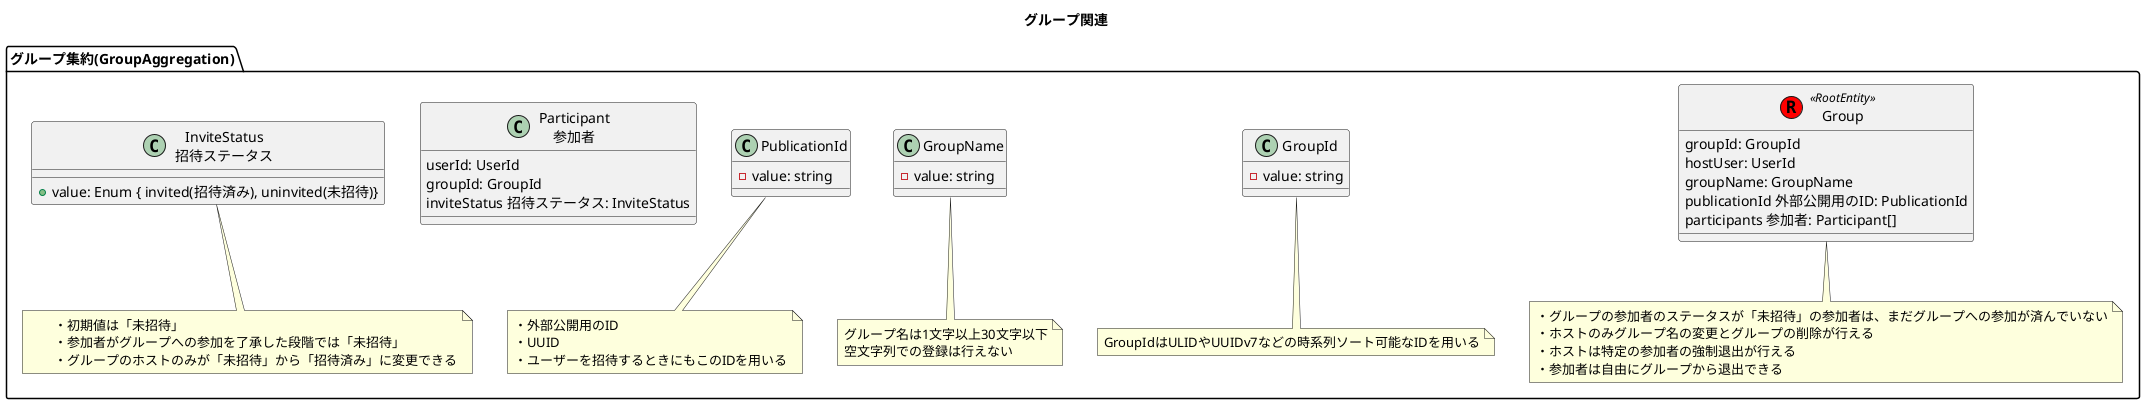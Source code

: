 @startuml グループ関連

title グループ関連

package "グループ集約(GroupAggregation)" {
    class Group << (R,red) RootEntity >> {
        groupId: GroupId
        hostUser: UserId
        groupName: GroupName
        publicationId 外部公開用のID: PublicationId
        participants 参加者: Participant[]
    }

    class GroupId {
        - value: string
    }

    class GroupName {
        - value: string
    }

    class PublicationId {
        - value: string
    }

    class "Participant\n参加者" as Participant {
        userId: UserId
        groupId: GroupId
        inviteStatus 招待ステータス: InviteStatus
    }

    class "InviteStatus\n招待ステータス" as InviteStatus {
        + value: Enum { invited(招待済み), uninvited(未招待)}
    }

    note bottom of Group
        ・グループの参加者のステータスが「未招待」の参加者は、まだグループへの参加が済んでいない
        ・ホストのみグループ名の変更とグループの削除が行える
        ・ホストは特定の参加者の強制退出が行える
        ・参加者は自由にグループから退出できる
    end note

    note bottom of GroupName
        グループ名は1文字以上30文字以下
        空文字列での登録は行えない
    end note

    note bottom of GroupId
        GroupIdはULIDやUUIDv7などの時系列ソート可能なIDを用いる
    end note

    note bottom of InviteStatus
    　　・初期値は「未招待」
    　　・参加者がグループへの参加を了承した段階では「未招待」
    　　・グループのホストのみが「未招待」から「招待済み」に変更できる
    end note

    note bottom of PublicationId
        ・外部公開用のID
        ・UUID
        ・ユーザーを招待するときにもこのIDを用いる
    end note
}

@enduml